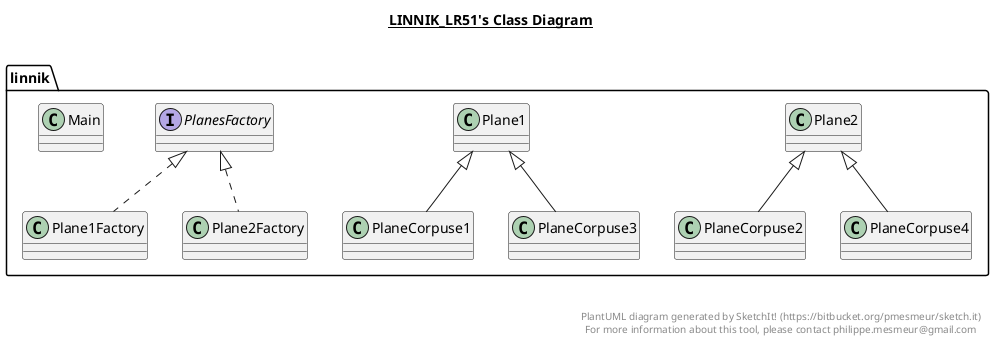 @startuml

title __LINNIK_LR51's Class Diagram__\n

  namespace linnik {
    class linnik.Main {
    }
  }
  

  namespace linnik {
    class linnik.Plane1 {
    }
  }
  

  namespace linnik {
    class linnik.Plane1Factory {
    }
  }
  

  namespace linnik {
    class linnik.Plane2 {
    }
  }
  

  namespace linnik {
    class linnik.Plane2Factory {
    }
  }
  

  namespace linnik {
    class linnik.PlaneCorpuse1 {
    }
  }
  

  namespace linnik {
    class linnik.PlaneCorpuse2 {
    }
  }
  

  namespace linnik {
    class linnik.PlaneCorpuse3 {
    }
  }
  

  namespace linnik {
    class linnik.PlaneCorpuse4 {
    }
  }
  

  namespace linnik {
    interface linnik.PlanesFactory {
    }
  }
  

  linnik.Plane1Factory .up.|> linnik.PlanesFactory
  linnik.Plane2Factory .up.|> linnik.PlanesFactory
  linnik.PlaneCorpuse1 -up-|> linnik.Plane1
  linnik.PlaneCorpuse2 -up-|> linnik.Plane2
  linnik.PlaneCorpuse3 -up-|> linnik.Plane1
  linnik.PlaneCorpuse4 -up-|> linnik.Plane2


right footer


PlantUML diagram generated by SketchIt! (https://bitbucket.org/pmesmeur/sketch.it)
For more information about this tool, please contact philippe.mesmeur@gmail.com
endfooter

@enduml
